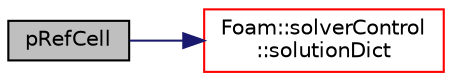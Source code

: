 digraph "pRefCell"
{
  bgcolor="transparent";
  edge [fontname="Helvetica",fontsize="10",labelfontname="Helvetica",labelfontsize="10"];
  node [fontname="Helvetica",fontsize="10",shape=record];
  rankdir="LR";
  Node1 [label="pRefCell",height=0.2,width=0.4,color="black", fillcolor="grey75", style="filled" fontcolor="black"];
  Node1 -> Node2 [color="midnightblue",fontsize="10",style="solid",fontname="Helvetica"];
  Node2 [label="Foam::solverControl\l::solutionDict",height=0.2,width=0.4,color="red",URL="$classFoam_1_1solverControl.html#a28c5fe604ee39ec674e154df9bf5a7a6",tooltip="Return the solutionControls dictionary. "];
}
